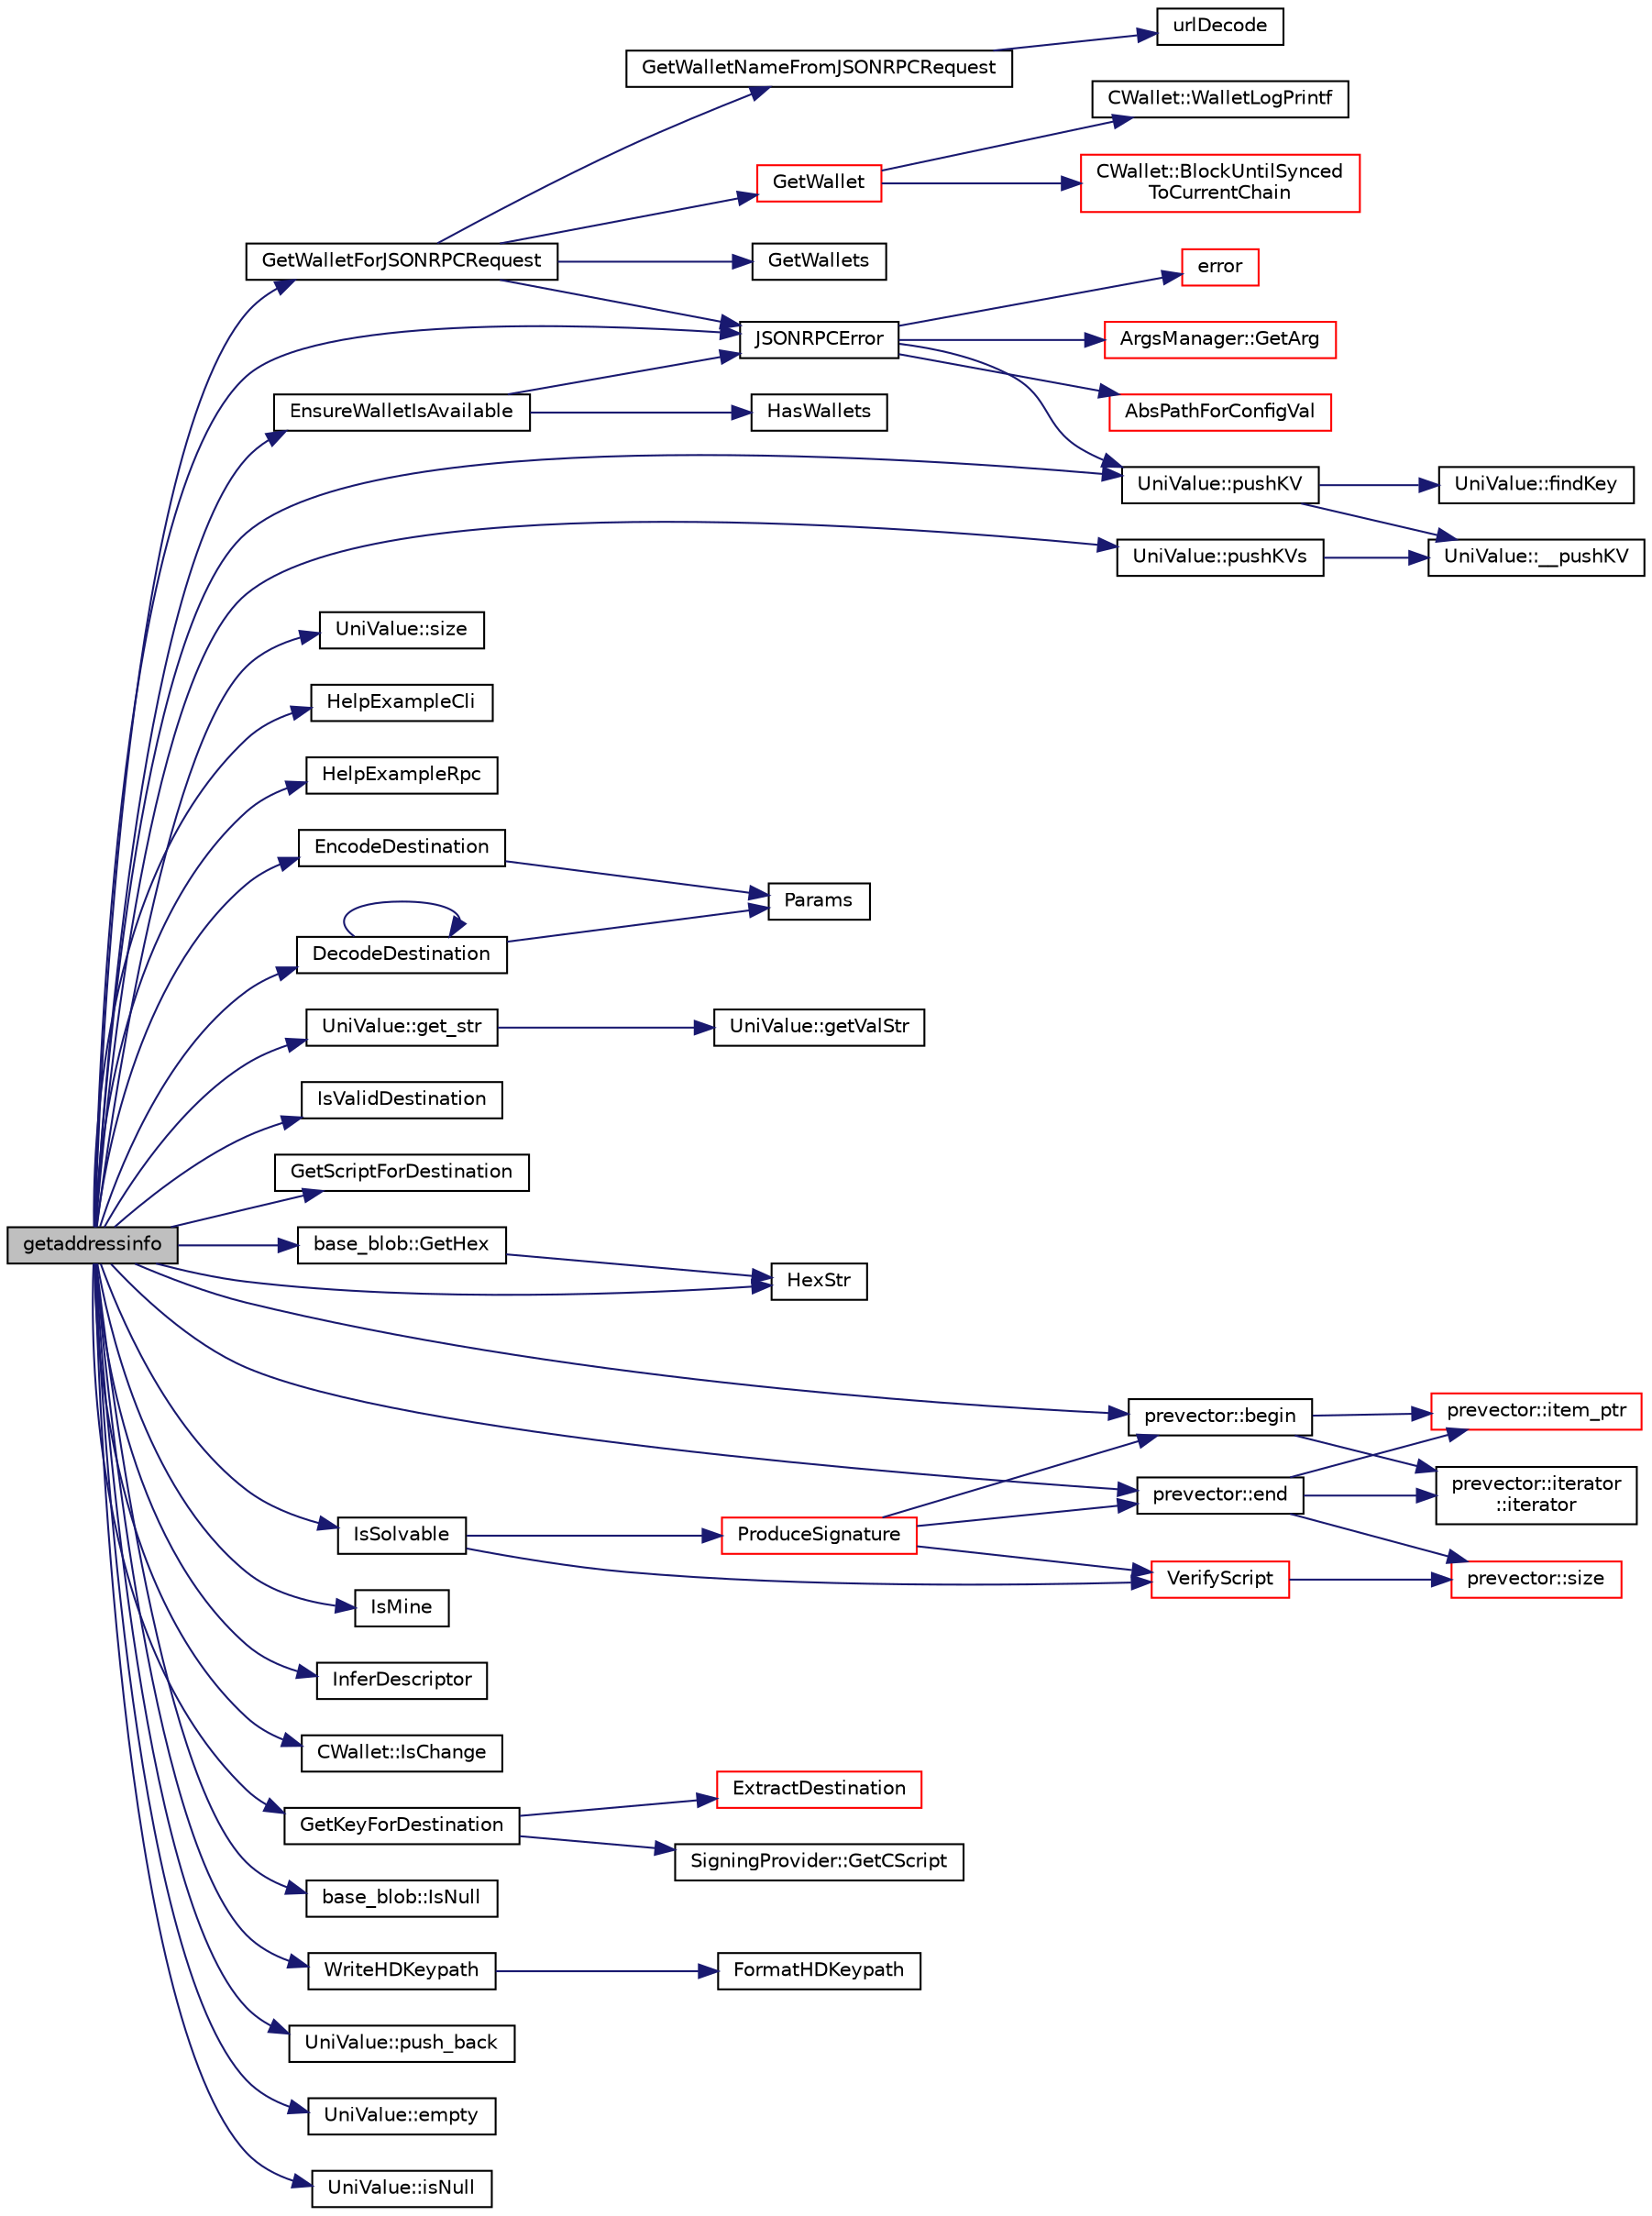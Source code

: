 digraph "getaddressinfo"
{
  edge [fontname="Helvetica",fontsize="10",labelfontname="Helvetica",labelfontsize="10"];
  node [fontname="Helvetica",fontsize="10",shape=record];
  rankdir="LR";
  Node1 [label="getaddressinfo",height=0.2,width=0.4,color="black", fillcolor="grey75", style="filled", fontcolor="black"];
  Node1 -> Node2 [color="midnightblue",fontsize="10",style="solid",fontname="Helvetica"];
  Node2 [label="GetWalletForJSONRPCRequest",height=0.2,width=0.4,color="black", fillcolor="white", style="filled",URL="$rpcwallet_8cpp.html#a13cf9bdc928d8ca0b67e34791da05ddc",tooltip="Figures out what wallet, if any, to use for a JSONRPCRequest. "];
  Node2 -> Node3 [color="midnightblue",fontsize="10",style="solid",fontname="Helvetica"];
  Node3 [label="GetWalletNameFromJSONRPCRequest",height=0.2,width=0.4,color="black", fillcolor="white", style="filled",URL="$rpcwallet_8cpp.html#af704ea42262521346e3be551cfbc5a7f"];
  Node3 -> Node4 [color="midnightblue",fontsize="10",style="solid",fontname="Helvetica"];
  Node4 [label="urlDecode",height=0.2,width=0.4,color="black", fillcolor="white", style="filled",URL="$httpserver_8cpp.html#a5c344a7490a1962254ceda09e73c8891"];
  Node2 -> Node5 [color="midnightblue",fontsize="10",style="solid",fontname="Helvetica"];
  Node5 [label="GetWallet",height=0.2,width=0.4,color="red", fillcolor="white", style="filled",URL="$wallet_2wallet_8cpp.html#a59fb74ca7a0b34f8f86ec58464a72f8a"];
  Node5 -> Node6 [color="midnightblue",fontsize="10",style="solid",fontname="Helvetica"];
  Node6 [label="CWallet::WalletLogPrintf",height=0.2,width=0.4,color="black", fillcolor="white", style="filled",URL="$class_c_wallet.html#aeba3694fe7d6e81318d77191f75bdb19",tooltip="Prepends the wallet name in logging output to ease debugging in multi-wallet use cases. "];
  Node5 -> Node7 [color="midnightblue",fontsize="10",style="solid",fontname="Helvetica"];
  Node7 [label="CWallet::BlockUntilSynced\lToCurrentChain",height=0.2,width=0.4,color="red", fillcolor="white", style="filled",URL="$group__map_wallet.html#gaf766f26b1180b375f02a622dda88a246",tooltip="Blocks until the wallet state is up-to-date to /at least/ the current chain at the time this function..."];
  Node2 -> Node8 [color="midnightblue",fontsize="10",style="solid",fontname="Helvetica"];
  Node8 [label="JSONRPCError",height=0.2,width=0.4,color="black", fillcolor="white", style="filled",URL="$rpc_2protocol_8cpp.html#a40b75d3d265c4a2e1d5fe3e129743884"];
  Node8 -> Node9 [color="midnightblue",fontsize="10",style="solid",fontname="Helvetica"];
  Node9 [label="error",height=0.2,width=0.4,color="red", fillcolor="white", style="filled",URL="$system_8h.html#a0605c886f88f190fa6a51ae07ca7558a"];
  Node8 -> Node10 [color="midnightblue",fontsize="10",style="solid",fontname="Helvetica"];
  Node10 [label="UniValue::pushKV",height=0.2,width=0.4,color="black", fillcolor="white", style="filled",URL="$class_uni_value.html#abab649c2dbd593233de6364254456026"];
  Node10 -> Node11 [color="midnightblue",fontsize="10",style="solid",fontname="Helvetica"];
  Node11 [label="UniValue::findKey",height=0.2,width=0.4,color="black", fillcolor="white", style="filled",URL="$class_uni_value.html#a0b2da6f10943e899d304a28ef1a12094"];
  Node10 -> Node12 [color="midnightblue",fontsize="10",style="solid",fontname="Helvetica"];
  Node12 [label="UniValue::__pushKV",height=0.2,width=0.4,color="black", fillcolor="white", style="filled",URL="$class_uni_value.html#a505a2087cb7d9ee51d24a97a5cc7910c"];
  Node8 -> Node13 [color="midnightblue",fontsize="10",style="solid",fontname="Helvetica"];
  Node13 [label="ArgsManager::GetArg",height=0.2,width=0.4,color="red", fillcolor="white", style="filled",URL="$class_args_manager.html#a565c101a8d753ca2d71c7069a9d411c1",tooltip="Return string argument or default value. "];
  Node8 -> Node14 [color="midnightblue",fontsize="10",style="solid",fontname="Helvetica"];
  Node14 [label="AbsPathForConfigVal",height=0.2,width=0.4,color="red", fillcolor="white", style="filled",URL="$system_8cpp.html#a162859252c5665f520a6d4bce967947c",tooltip="Most paths passed as configuration arguments are treated as relative to the datadir if they are not a..."];
  Node2 -> Node15 [color="midnightblue",fontsize="10",style="solid",fontname="Helvetica"];
  Node15 [label="GetWallets",height=0.2,width=0.4,color="black", fillcolor="white", style="filled",URL="$dummywallet_8cpp.html#ab8562a8762a7793fdf5b8ae9465e1b85"];
  Node1 -> Node16 [color="midnightblue",fontsize="10",style="solid",fontname="Helvetica"];
  Node16 [label="EnsureWalletIsAvailable",height=0.2,width=0.4,color="black", fillcolor="white", style="filled",URL="$rpcwallet_8cpp.html#ae44c9e4546fdf6e182276fada0126649"];
  Node16 -> Node17 [color="midnightblue",fontsize="10",style="solid",fontname="Helvetica"];
  Node17 [label="HasWallets",height=0.2,width=0.4,color="black", fillcolor="white", style="filled",URL="$wallet_2wallet_8cpp.html#a9bc62b5b6dea0a67f248bc07019a851f"];
  Node16 -> Node8 [color="midnightblue",fontsize="10",style="solid",fontname="Helvetica"];
  Node1 -> Node18 [color="midnightblue",fontsize="10",style="solid",fontname="Helvetica"];
  Node18 [label="UniValue::size",height=0.2,width=0.4,color="black", fillcolor="white", style="filled",URL="$class_uni_value.html#a61ee4ef0fa78da6d936dddf408a51a13"];
  Node1 -> Node19 [color="midnightblue",fontsize="10",style="solid",fontname="Helvetica"];
  Node19 [label="HelpExampleCli",height=0.2,width=0.4,color="black", fillcolor="white", style="filled",URL="$server_8cpp.html#a26bafe3d526ee8cbc84b3c0b0dc3a43b"];
  Node1 -> Node20 [color="midnightblue",fontsize="10",style="solid",fontname="Helvetica"];
  Node20 [label="HelpExampleRpc",height=0.2,width=0.4,color="black", fillcolor="white", style="filled",URL="$server_8cpp.html#a9ef4f8fb114508ceb861a0e8c3e0d26e"];
  Node1 -> Node21 [color="midnightblue",fontsize="10",style="solid",fontname="Helvetica"];
  Node21 [label="DecodeDestination",height=0.2,width=0.4,color="black", fillcolor="white", style="filled",URL="$key__io_8cpp.html#a8a781e21ad4ecccd9c97c7d890ef7d6f"];
  Node21 -> Node21 [color="midnightblue",fontsize="10",style="solid",fontname="Helvetica"];
  Node21 -> Node22 [color="midnightblue",fontsize="10",style="solid",fontname="Helvetica"];
  Node22 [label="Params",height=0.2,width=0.4,color="black", fillcolor="white", style="filled",URL="$chainparams_8cpp.html#ace5c5b706d71a324a417dd2db394fd4a",tooltip="Return the currently selected parameters. "];
  Node1 -> Node23 [color="midnightblue",fontsize="10",style="solid",fontname="Helvetica"];
  Node23 [label="UniValue::get_str",height=0.2,width=0.4,color="black", fillcolor="white", style="filled",URL="$class_uni_value.html#a9f69bbd4ccf8d083934cbb510c039cef"];
  Node23 -> Node24 [color="midnightblue",fontsize="10",style="solid",fontname="Helvetica"];
  Node24 [label="UniValue::getValStr",height=0.2,width=0.4,color="black", fillcolor="white", style="filled",URL="$class_uni_value.html#ae8e17c2a90b668d0771a0523d70cd70d"];
  Node1 -> Node25 [color="midnightblue",fontsize="10",style="solid",fontname="Helvetica"];
  Node25 [label="IsValidDestination",height=0.2,width=0.4,color="black", fillcolor="white", style="filled",URL="$standard_8cpp.html#adb3a21e4afe9c672720b182ddc7cad7c",tooltip="Check whether a CTxDestination is a CNoDestination. "];
  Node1 -> Node8 [color="midnightblue",fontsize="10",style="solid",fontname="Helvetica"];
  Node1 -> Node26 [color="midnightblue",fontsize="10",style="solid",fontname="Helvetica"];
  Node26 [label="EncodeDestination",height=0.2,width=0.4,color="black", fillcolor="white", style="filled",URL="$key__io_8cpp.html#a69b845c325e6bf516251cd3a67fe1df7"];
  Node26 -> Node22 [color="midnightblue",fontsize="10",style="solid",fontname="Helvetica"];
  Node1 -> Node10 [color="midnightblue",fontsize="10",style="solid",fontname="Helvetica"];
  Node1 -> Node27 [color="midnightblue",fontsize="10",style="solid",fontname="Helvetica"];
  Node27 [label="GetScriptForDestination",height=0.2,width=0.4,color="black", fillcolor="white", style="filled",URL="$standard_8cpp.html#ae40f28d3b46c21033f6ee1f1200d0321",tooltip="Generate a Bitcoin scriptPubKey for the given CTxDestination. "];
  Node1 -> Node28 [color="midnightblue",fontsize="10",style="solid",fontname="Helvetica"];
  Node28 [label="HexStr",height=0.2,width=0.4,color="black", fillcolor="white", style="filled",URL="$strencodings_8h.html#af003e10d5d34c3271ca57ec79059a5ae"];
  Node1 -> Node29 [color="midnightblue",fontsize="10",style="solid",fontname="Helvetica"];
  Node29 [label="prevector::begin",height=0.2,width=0.4,color="black", fillcolor="white", style="filled",URL="$classprevector.html#aa9210cbe708412a70868d6e0bca844c9"];
  Node29 -> Node30 [color="midnightblue",fontsize="10",style="solid",fontname="Helvetica"];
  Node30 [label="prevector::iterator\l::iterator",height=0.2,width=0.4,color="black", fillcolor="white", style="filled",URL="$classprevector_1_1iterator.html#ae9dd2b5e8d96f866e4b05d6b7535f285"];
  Node29 -> Node31 [color="midnightblue",fontsize="10",style="solid",fontname="Helvetica"];
  Node31 [label="prevector::item_ptr",height=0.2,width=0.4,color="red", fillcolor="white", style="filled",URL="$classprevector.html#a59f1d7bcbc751cfa0faddd7ffa184846"];
  Node1 -> Node32 [color="midnightblue",fontsize="10",style="solid",fontname="Helvetica"];
  Node32 [label="prevector::end",height=0.2,width=0.4,color="black", fillcolor="white", style="filled",URL="$classprevector.html#aab7f6e13a3cac85cc340fc6b90c5365c"];
  Node32 -> Node30 [color="midnightblue",fontsize="10",style="solid",fontname="Helvetica"];
  Node32 -> Node31 [color="midnightblue",fontsize="10",style="solid",fontname="Helvetica"];
  Node32 -> Node33 [color="midnightblue",fontsize="10",style="solid",fontname="Helvetica"];
  Node33 [label="prevector::size",height=0.2,width=0.4,color="red", fillcolor="white", style="filled",URL="$classprevector.html#a8430c39b212986d6cd2ba9d6fa939241"];
  Node1 -> Node34 [color="midnightblue",fontsize="10",style="solid",fontname="Helvetica"];
  Node34 [label="IsMine",height=0.2,width=0.4,color="black", fillcolor="white", style="filled",URL="$ismine_8cpp.html#ae1531a999ac1bfa59d70cfc984f1266b"];
  Node1 -> Node35 [color="midnightblue",fontsize="10",style="solid",fontname="Helvetica"];
  Node35 [label="IsSolvable",height=0.2,width=0.4,color="black", fillcolor="white", style="filled",URL="$sign_8cpp.html#a88a309e2fcf97929f223e03eaba88bd6"];
  Node35 -> Node36 [color="midnightblue",fontsize="10",style="solid",fontname="Helvetica"];
  Node36 [label="ProduceSignature",height=0.2,width=0.4,color="red", fillcolor="white", style="filled",URL="$sign_8cpp.html#a0c453416d09212d876bee81dc9353c16",tooltip="Produce a script signature using a generic signature creator. "];
  Node36 -> Node29 [color="midnightblue",fontsize="10",style="solid",fontname="Helvetica"];
  Node36 -> Node32 [color="midnightblue",fontsize="10",style="solid",fontname="Helvetica"];
  Node36 -> Node37 [color="midnightblue",fontsize="10",style="solid",fontname="Helvetica"];
  Node37 [label="VerifyScript",height=0.2,width=0.4,color="red", fillcolor="white", style="filled",URL="$interpreter_8cpp.html#af223e3d69a83b4de8aae7792ae131706"];
  Node37 -> Node33 [color="midnightblue",fontsize="10",style="solid",fontname="Helvetica"];
  Node35 -> Node37 [color="midnightblue",fontsize="10",style="solid",fontname="Helvetica"];
  Node1 -> Node38 [color="midnightblue",fontsize="10",style="solid",fontname="Helvetica"];
  Node38 [label="InferDescriptor",height=0.2,width=0.4,color="black", fillcolor="white", style="filled",URL="$descriptor_8cpp.html#ae75dd07a3fc7e942c4ed979623c05c48",tooltip="Find a descriptor for the specified script, using information from provider where possible..."];
  Node1 -> Node39 [color="midnightblue",fontsize="10",style="solid",fontname="Helvetica"];
  Node39 [label="UniValue::pushKVs",height=0.2,width=0.4,color="black", fillcolor="white", style="filled",URL="$class_uni_value.html#a89821b3f48732c1539e674378cdf7a87"];
  Node39 -> Node12 [color="midnightblue",fontsize="10",style="solid",fontname="Helvetica"];
  Node1 -> Node40 [color="midnightblue",fontsize="10",style="solid",fontname="Helvetica"];
  Node40 [label="CWallet::IsChange",height=0.2,width=0.4,color="black", fillcolor="white", style="filled",URL="$group__map_wallet.html#ga0864e64299906f8ba499510d12125a23"];
  Node1 -> Node41 [color="midnightblue",fontsize="10",style="solid",fontname="Helvetica"];
  Node41 [label="GetKeyForDestination",height=0.2,width=0.4,color="black", fillcolor="white", style="filled",URL="$keystore_8cpp.html#a7b2fae320d40814e21039bda0f57698c",tooltip="Return the CKeyID of the key involved in a script (if there is a unique one). "];
  Node41 -> Node42 [color="midnightblue",fontsize="10",style="solid",fontname="Helvetica"];
  Node42 [label="SigningProvider::GetCScript",height=0.2,width=0.4,color="black", fillcolor="white", style="filled",URL="$class_signing_provider.html#aba901ea128726e7c8df1df46e77692ab"];
  Node41 -> Node43 [color="midnightblue",fontsize="10",style="solid",fontname="Helvetica"];
  Node43 [label="ExtractDestination",height=0.2,width=0.4,color="red", fillcolor="white", style="filled",URL="$standard_8cpp.html#a951f7e601746ae076afdf3169ecca2fc",tooltip="Parse a standard scriptPubKey for the destination address. "];
  Node1 -> Node44 [color="midnightblue",fontsize="10",style="solid",fontname="Helvetica"];
  Node44 [label="base_blob::IsNull",height=0.2,width=0.4,color="black", fillcolor="white", style="filled",URL="$classbase__blob.html#aff2f3d1d623d91b6895a6a153434770e"];
  Node1 -> Node45 [color="midnightblue",fontsize="10",style="solid",fontname="Helvetica"];
  Node45 [label="WriteHDKeypath",height=0.2,width=0.4,color="black", fillcolor="white", style="filled",URL="$bip32_8cpp.html#a95adec97d2991998e8bc35720d0e67f8",tooltip="Write HD keypaths as strings. "];
  Node45 -> Node46 [color="midnightblue",fontsize="10",style="solid",fontname="Helvetica"];
  Node46 [label="FormatHDKeypath",height=0.2,width=0.4,color="black", fillcolor="white", style="filled",URL="$bip32_8cpp.html#a9154f22c7edbab58b9c435c1a784e679"];
  Node1 -> Node47 [color="midnightblue",fontsize="10",style="solid",fontname="Helvetica"];
  Node47 [label="base_blob::GetHex",height=0.2,width=0.4,color="black", fillcolor="white", style="filled",URL="$classbase__blob.html#a9541747b1f91f9469ac0aff90665bd32"];
  Node47 -> Node28 [color="midnightblue",fontsize="10",style="solid",fontname="Helvetica"];
  Node1 -> Node48 [color="midnightblue",fontsize="10",style="solid",fontname="Helvetica"];
  Node48 [label="UniValue::push_back",height=0.2,width=0.4,color="black", fillcolor="white", style="filled",URL="$class_uni_value.html#a944cd1b59b040cd24c9f46b55a68d49a"];
  Node1 -> Node49 [color="midnightblue",fontsize="10",style="solid",fontname="Helvetica"];
  Node49 [label="UniValue::empty",height=0.2,width=0.4,color="black", fillcolor="white", style="filled",URL="$class_uni_value.html#a84bce5e964f68f3cd732095910969ad7"];
  Node1 -> Node50 [color="midnightblue",fontsize="10",style="solid",fontname="Helvetica"];
  Node50 [label="UniValue::isNull",height=0.2,width=0.4,color="black", fillcolor="white", style="filled",URL="$class_uni_value.html#a70c4bfad8015106cc480042462f413c1"];
}
